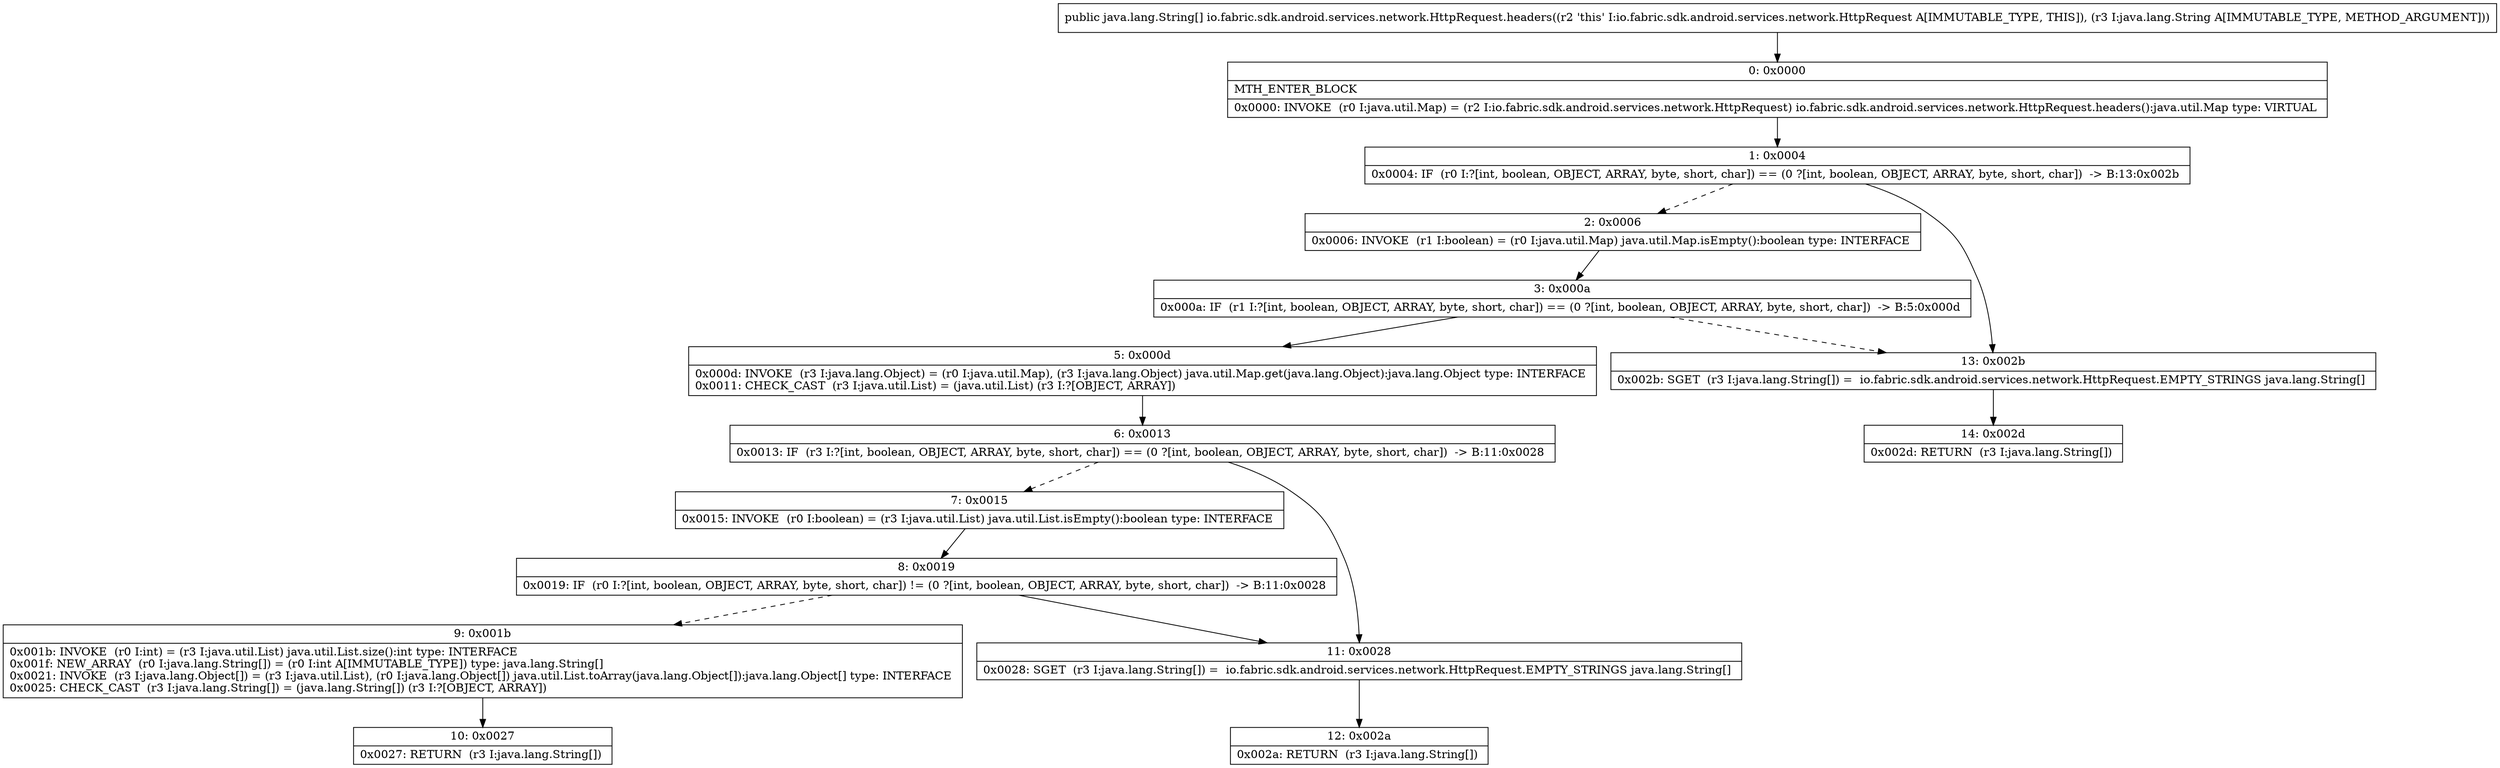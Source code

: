 digraph "CFG forio.fabric.sdk.android.services.network.HttpRequest.headers(Ljava\/lang\/String;)[Ljava\/lang\/String;" {
Node_0 [shape=record,label="{0\:\ 0x0000|MTH_ENTER_BLOCK\l|0x0000: INVOKE  (r0 I:java.util.Map) = (r2 I:io.fabric.sdk.android.services.network.HttpRequest) io.fabric.sdk.android.services.network.HttpRequest.headers():java.util.Map type: VIRTUAL \l}"];
Node_1 [shape=record,label="{1\:\ 0x0004|0x0004: IF  (r0 I:?[int, boolean, OBJECT, ARRAY, byte, short, char]) == (0 ?[int, boolean, OBJECT, ARRAY, byte, short, char])  \-\> B:13:0x002b \l}"];
Node_2 [shape=record,label="{2\:\ 0x0006|0x0006: INVOKE  (r1 I:boolean) = (r0 I:java.util.Map) java.util.Map.isEmpty():boolean type: INTERFACE \l}"];
Node_3 [shape=record,label="{3\:\ 0x000a|0x000a: IF  (r1 I:?[int, boolean, OBJECT, ARRAY, byte, short, char]) == (0 ?[int, boolean, OBJECT, ARRAY, byte, short, char])  \-\> B:5:0x000d \l}"];
Node_5 [shape=record,label="{5\:\ 0x000d|0x000d: INVOKE  (r3 I:java.lang.Object) = (r0 I:java.util.Map), (r3 I:java.lang.Object) java.util.Map.get(java.lang.Object):java.lang.Object type: INTERFACE \l0x0011: CHECK_CAST  (r3 I:java.util.List) = (java.util.List) (r3 I:?[OBJECT, ARRAY]) \l}"];
Node_6 [shape=record,label="{6\:\ 0x0013|0x0013: IF  (r3 I:?[int, boolean, OBJECT, ARRAY, byte, short, char]) == (0 ?[int, boolean, OBJECT, ARRAY, byte, short, char])  \-\> B:11:0x0028 \l}"];
Node_7 [shape=record,label="{7\:\ 0x0015|0x0015: INVOKE  (r0 I:boolean) = (r3 I:java.util.List) java.util.List.isEmpty():boolean type: INTERFACE \l}"];
Node_8 [shape=record,label="{8\:\ 0x0019|0x0019: IF  (r0 I:?[int, boolean, OBJECT, ARRAY, byte, short, char]) != (0 ?[int, boolean, OBJECT, ARRAY, byte, short, char])  \-\> B:11:0x0028 \l}"];
Node_9 [shape=record,label="{9\:\ 0x001b|0x001b: INVOKE  (r0 I:int) = (r3 I:java.util.List) java.util.List.size():int type: INTERFACE \l0x001f: NEW_ARRAY  (r0 I:java.lang.String[]) = (r0 I:int A[IMMUTABLE_TYPE]) type: java.lang.String[] \l0x0021: INVOKE  (r3 I:java.lang.Object[]) = (r3 I:java.util.List), (r0 I:java.lang.Object[]) java.util.List.toArray(java.lang.Object[]):java.lang.Object[] type: INTERFACE \l0x0025: CHECK_CAST  (r3 I:java.lang.String[]) = (java.lang.String[]) (r3 I:?[OBJECT, ARRAY]) \l}"];
Node_10 [shape=record,label="{10\:\ 0x0027|0x0027: RETURN  (r3 I:java.lang.String[]) \l}"];
Node_11 [shape=record,label="{11\:\ 0x0028|0x0028: SGET  (r3 I:java.lang.String[]) =  io.fabric.sdk.android.services.network.HttpRequest.EMPTY_STRINGS java.lang.String[] \l}"];
Node_12 [shape=record,label="{12\:\ 0x002a|0x002a: RETURN  (r3 I:java.lang.String[]) \l}"];
Node_13 [shape=record,label="{13\:\ 0x002b|0x002b: SGET  (r3 I:java.lang.String[]) =  io.fabric.sdk.android.services.network.HttpRequest.EMPTY_STRINGS java.lang.String[] \l}"];
Node_14 [shape=record,label="{14\:\ 0x002d|0x002d: RETURN  (r3 I:java.lang.String[]) \l}"];
MethodNode[shape=record,label="{public java.lang.String[] io.fabric.sdk.android.services.network.HttpRequest.headers((r2 'this' I:io.fabric.sdk.android.services.network.HttpRequest A[IMMUTABLE_TYPE, THIS]), (r3 I:java.lang.String A[IMMUTABLE_TYPE, METHOD_ARGUMENT])) }"];
MethodNode -> Node_0;
Node_0 -> Node_1;
Node_1 -> Node_2[style=dashed];
Node_1 -> Node_13;
Node_2 -> Node_3;
Node_3 -> Node_5;
Node_3 -> Node_13[style=dashed];
Node_5 -> Node_6;
Node_6 -> Node_7[style=dashed];
Node_6 -> Node_11;
Node_7 -> Node_8;
Node_8 -> Node_9[style=dashed];
Node_8 -> Node_11;
Node_9 -> Node_10;
Node_11 -> Node_12;
Node_13 -> Node_14;
}

